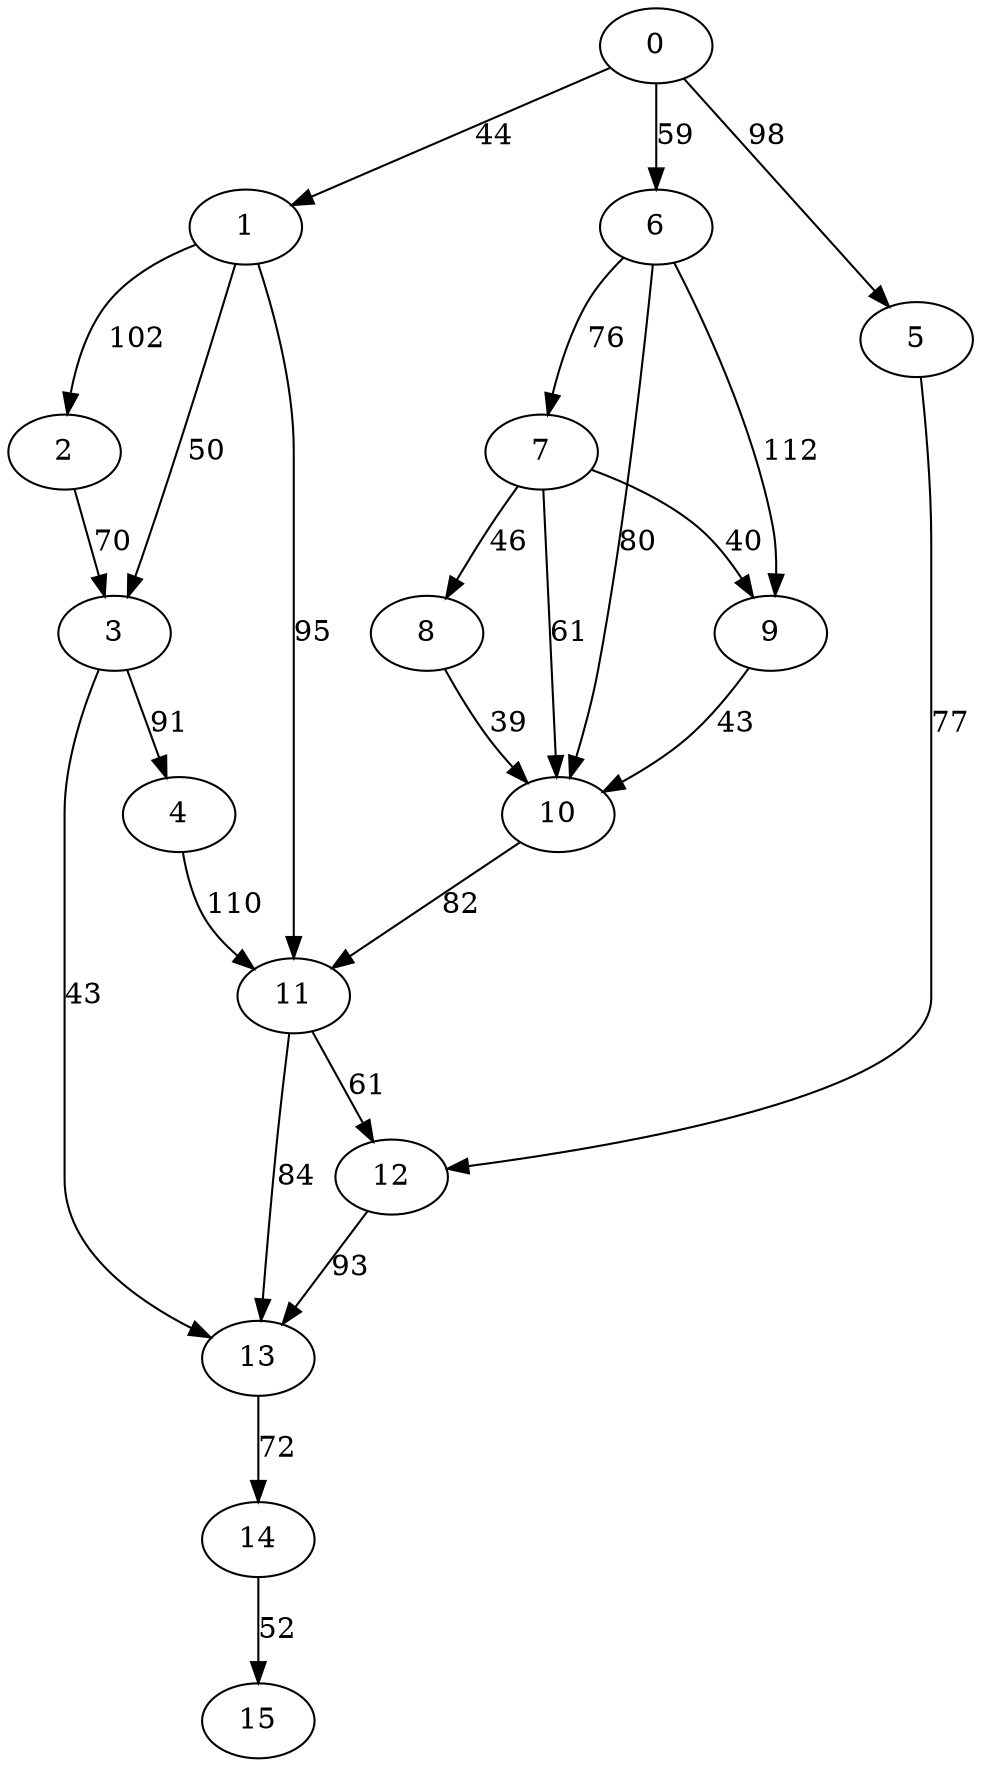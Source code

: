 digraph t20p2r7_4 {
0 -> 1 [ label = 44 ];
0 -> 5 [ label = 98 ];
0 -> 6 [ label = 59 ];
1 -> 2 [ label = 102 ];
1 -> 3 [ label = 50 ];
1 -> 11 [ label = 95 ];
2 -> 3 [ label = 70 ];
3 -> 4 [ label = 91 ];
3 -> 13 [ label = 43 ];
4 -> 11 [ label = 110 ];
5 -> 12 [ label = 77 ];
6 -> 7 [ label = 76 ];
6 -> 9 [ label = 112 ];
6 -> 10 [ label = 80 ];
7 -> 8 [ label = 46 ];
7 -> 9 [ label = 40 ];
7 -> 10 [ label = 61 ];
8 -> 10 [ label = 39 ];
9 -> 10 [ label = 43 ];
10 -> 11 [ label = 82 ];
11 -> 12 [ label = 61 ];
11 -> 13 [ label = 84 ];
12 -> 13 [ label = 93 ];
13 -> 14 [ label = 72 ];
14 -> 15 [ label = 52 ];
 }

